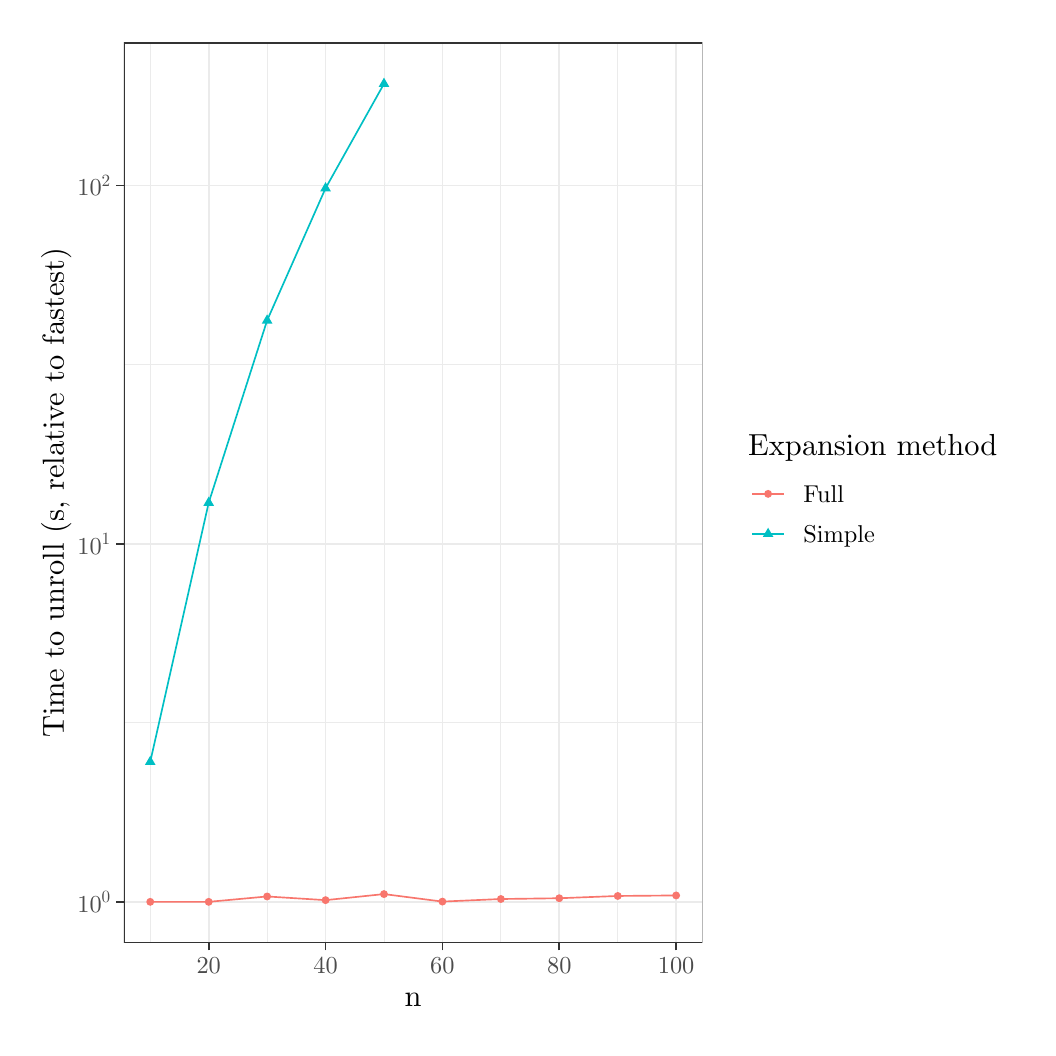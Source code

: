 % Created by tikzDevice version 0.12.6 on 2025-06-16 09:22:45
% !TEX encoding = UTF-8 Unicode
\begin{tikzpicture}[x=1pt,y=1pt]
\definecolor{fillColor}{RGB}{255,255,255}
\path[use as bounding box,fill=fillColor,fill opacity=0.00] (0,0) rectangle (361.35,361.35);
\begin{scope}
\path[clip] (  0.00,  0.00) rectangle (361.35,361.35);
\definecolor{drawColor}{RGB}{255,255,255}
\definecolor{fillColor}{RGB}{255,255,255}

\path[draw=drawColor,line width= 0.6pt,line join=round,line cap=round,fill=fillColor] (  0.00,  0.00) rectangle (361.35,361.35);
\end{scope}
\begin{scope}
\path[clip] ( 34.79, 30.69) rectangle (243.82,355.85);
\definecolor{fillColor}{RGB}{255,255,255}

\path[fill=fillColor] ( 34.79, 30.69) rectangle (243.82,355.85);
\definecolor{drawColor}{gray}{0.92}

\path[draw=drawColor,line width= 0.3pt,line join=round] ( 34.79,110.18) --
	(243.82,110.18);

\path[draw=drawColor,line width= 0.3pt,line join=round] ( 34.79,239.60) --
	(243.82,239.60);

\path[draw=drawColor,line width= 0.3pt,line join=round] ( 44.29, 30.69) --
	( 44.29,355.85);

\path[draw=drawColor,line width= 0.3pt,line join=round] ( 86.52, 30.69) --
	( 86.52,355.85);

\path[draw=drawColor,line width= 0.3pt,line join=round] (128.75, 30.69) --
	(128.75,355.85);

\path[draw=drawColor,line width= 0.3pt,line join=round] (170.98, 30.69) --
	(170.98,355.85);

\path[draw=drawColor,line width= 0.3pt,line join=round] (213.21, 30.69) --
	(213.21,355.85);

\path[draw=drawColor,line width= 0.6pt,line join=round] ( 34.79, 45.47) --
	(243.82, 45.47);

\path[draw=drawColor,line width= 0.6pt,line join=round] ( 34.79,174.89) --
	(243.82,174.89);

\path[draw=drawColor,line width= 0.6pt,line join=round] ( 34.79,304.31) --
	(243.82,304.31);

\path[draw=drawColor,line width= 0.6pt,line join=round] ( 65.41, 30.69) --
	( 65.41,355.85);

\path[draw=drawColor,line width= 0.6pt,line join=round] (107.64, 30.69) --
	(107.64,355.85);

\path[draw=drawColor,line width= 0.6pt,line join=round] (149.87, 30.69) --
	(149.87,355.85);

\path[draw=drawColor,line width= 0.6pt,line join=round] (192.09, 30.69) --
	(192.09,355.85);

\path[draw=drawColor,line width= 0.6pt,line join=round] (234.32, 30.69) --
	(234.32,355.85);
\definecolor{drawColor}{RGB}{248,118,109}

\path[draw=drawColor,line width= 0.6pt,line join=round] ( 44.29, 45.47) --
	( 65.41, 45.47) --
	( 86.52, 47.41) --
	(107.64, 46.08) --
	(128.75, 48.27) --
	(149.87, 45.56) --
	(170.98, 46.49) --
	(192.09, 46.77) --
	(213.21, 47.59) --
	(234.32, 47.78);
\definecolor{drawColor}{RGB}{0,191,196}

\path[draw=drawColor,line width= 0.6pt,line join=round] ( 44.29, 96.06) --
	( 65.41,189.69) --
	( 86.52,255.54) --
	(107.64,303.32) --
	(128.75,341.07);
\definecolor{fillColor}{RGB}{248,118,109}

\path[fill=fillColor] ( 44.29, 45.47) circle (  1.43);

\path[fill=fillColor] ( 65.41, 45.47) circle (  1.43);

\path[fill=fillColor] ( 86.52, 47.41) circle (  1.43);

\path[fill=fillColor] (107.64, 46.08) circle (  1.43);

\path[fill=fillColor] (128.75, 48.27) circle (  1.43);

\path[fill=fillColor] (149.87, 45.56) circle (  1.43);

\path[fill=fillColor] (170.98, 46.49) circle (  1.43);

\path[fill=fillColor] (192.09, 46.77) circle (  1.43);

\path[fill=fillColor] (213.21, 47.59) circle (  1.43);

\path[fill=fillColor] (234.32, 47.78) circle (  1.43);
\definecolor{fillColor}{RGB}{0,191,196}

\path[fill=fillColor] ( 44.29, 98.27) --
	( 46.21, 94.95) --
	( 42.37, 94.95) --
	cycle;

\path[fill=fillColor] ( 65.41,191.90) --
	( 67.33,188.58) --
	( 63.49,188.58) --
	cycle;

\path[fill=fillColor] ( 86.52,257.75) --
	( 88.44,254.43) --
	( 84.60,254.43) --
	cycle;

\path[fill=fillColor] (107.64,305.54) --
	(109.56,302.21) --
	(105.71,302.21) --
	cycle;

\path[fill=fillColor] (128.75,343.29) --
	(130.67,339.96) --
	(126.83,339.96) --
	cycle;
\definecolor{drawColor}{gray}{0.20}

\path[draw=drawColor,line width= 0.6pt,line join=round,line cap=round] ( 34.79, 30.69) rectangle (243.82,355.85);
\end{scope}
\begin{scope}
\path[clip] (  0.00,  0.00) rectangle (361.35,361.35);
\definecolor{drawColor}{gray}{0.30}

\node[text=drawColor,anchor=base west,inner sep=0pt, outer sep=0pt, scale=  0.88] at ( 17.96, 41.69) {10};

\node[text=drawColor,anchor=base west,inner sep=0pt, outer sep=0pt, scale=  0.62] at ( 26.76, 45.29) {0};

\node[text=drawColor,anchor=base west,inner sep=0pt, outer sep=0pt, scale=  0.88] at ( 17.96,171.11) {10};

\node[text=drawColor,anchor=base west,inner sep=0pt, outer sep=0pt, scale=  0.62] at ( 26.76,174.71) {1};

\node[text=drawColor,anchor=base west,inner sep=0pt, outer sep=0pt, scale=  0.88] at ( 17.96,300.54) {10};

\node[text=drawColor,anchor=base west,inner sep=0pt, outer sep=0pt, scale=  0.62] at ( 26.76,304.13) {2};
\end{scope}
\begin{scope}
\path[clip] (  0.00,  0.00) rectangle (361.35,361.35);
\definecolor{drawColor}{gray}{0.20}

\path[draw=drawColor,line width= 0.6pt,line join=round] ( 32.04, 45.47) --
	( 34.79, 45.47);

\path[draw=drawColor,line width= 0.6pt,line join=round] ( 32.04,174.89) --
	( 34.79,174.89);

\path[draw=drawColor,line width= 0.6pt,line join=round] ( 32.04,304.31) --
	( 34.79,304.31);
\end{scope}
\begin{scope}
\path[clip] (  0.00,  0.00) rectangle (361.35,361.35);
\definecolor{drawColor}{gray}{0.20}

\path[draw=drawColor,line width= 0.6pt,line join=round] ( 65.41, 27.94) --
	( 65.41, 30.69);

\path[draw=drawColor,line width= 0.6pt,line join=round] (107.64, 27.94) --
	(107.64, 30.69);

\path[draw=drawColor,line width= 0.6pt,line join=round] (149.87, 27.94) --
	(149.87, 30.69);

\path[draw=drawColor,line width= 0.6pt,line join=round] (192.09, 27.94) --
	(192.09, 30.69);

\path[draw=drawColor,line width= 0.6pt,line join=round] (234.32, 27.94) --
	(234.32, 30.69);
\end{scope}
\begin{scope}
\path[clip] (  0.00,  0.00) rectangle (361.35,361.35);
\definecolor{drawColor}{gray}{0.30}

\node[text=drawColor,anchor=base,inner sep=0pt, outer sep=0pt, scale=  0.88] at ( 65.41, 19.68) {20};

\node[text=drawColor,anchor=base,inner sep=0pt, outer sep=0pt, scale=  0.88] at (107.64, 19.68) {40};

\node[text=drawColor,anchor=base,inner sep=0pt, outer sep=0pt, scale=  0.88] at (149.87, 19.68) {60};

\node[text=drawColor,anchor=base,inner sep=0pt, outer sep=0pt, scale=  0.88] at (192.09, 19.68) {80};

\node[text=drawColor,anchor=base,inner sep=0pt, outer sep=0pt, scale=  0.88] at (234.32, 19.68) {100};
\end{scope}
\begin{scope}
\path[clip] (  0.00,  0.00) rectangle (361.35,361.35);
\definecolor{drawColor}{RGB}{0,0,0}

\node[text=drawColor,anchor=base,inner sep=0pt, outer sep=0pt, scale=  1.10] at (139.31,  7.64) {n};
\end{scope}
\begin{scope}
\path[clip] (  0.00,  0.00) rectangle (361.35,361.35);
\definecolor{drawColor}{RGB}{0,0,0}

\node[text=drawColor,rotate= 90.00,anchor=base,inner sep=0pt, outer sep=0pt, scale=  1.10] at ( 13.08,193.27) {Time to unroll (s, relative to fastest)};
\end{scope}
\begin{scope}
\path[clip] (  0.00,  0.00) rectangle (361.35,361.35);
\definecolor{fillColor}{RGB}{255,255,255}

\path[fill=fillColor] (254.82,165.71) rectangle (355.85,220.83);
\end{scope}
\begin{scope}
\path[clip] (  0.00,  0.00) rectangle (361.35,361.35);
\definecolor{drawColor}{RGB}{0,0,0}

\node[text=drawColor,anchor=base west,inner sep=0pt, outer sep=0pt, scale=  1.10] at (260.32,206.68) {Expansion method};
\end{scope}
\begin{scope}
\path[clip] (  0.00,  0.00) rectangle (361.35,361.35);
\definecolor{fillColor}{RGB}{255,255,255}

\path[fill=fillColor] (260.32,185.66) rectangle (274.78,200.11);
\end{scope}
\begin{scope}
\path[clip] (  0.00,  0.00) rectangle (361.35,361.35);
\definecolor{drawColor}{RGB}{248,118,109}

\path[draw=drawColor,line width= 0.6pt,line join=round] (261.77,192.89) -- (273.33,192.89);
\end{scope}
\begin{scope}
\path[clip] (  0.00,  0.00) rectangle (361.35,361.35);
\definecolor{fillColor}{RGB}{248,118,109}

\path[fill=fillColor] (267.55,192.89) circle (  1.43);
\end{scope}
\begin{scope}
\path[clip] (  0.00,  0.00) rectangle (361.35,361.35);
\definecolor{fillColor}{RGB}{255,255,255}

\path[fill=fillColor] (260.32,171.21) rectangle (274.78,185.66);
\end{scope}
\begin{scope}
\path[clip] (  0.00,  0.00) rectangle (361.35,361.35);
\definecolor{drawColor}{RGB}{0,191,196}

\path[draw=drawColor,line width= 0.6pt,line join=round] (261.77,178.43) -- (273.33,178.43);
\end{scope}
\begin{scope}
\path[clip] (  0.00,  0.00) rectangle (361.35,361.35);
\definecolor{fillColor}{RGB}{0,191,196}

\path[fill=fillColor] (267.55,180.65) --
	(269.47,177.32) --
	(265.63,177.32) --
	cycle;
\end{scope}
\begin{scope}
\path[clip] (  0.00,  0.00) rectangle (361.35,361.35);
\definecolor{drawColor}{RGB}{0,0,0}

\node[text=drawColor,anchor=base west,inner sep=0pt, outer sep=0pt, scale=  0.88] at (280.28,189.86) {Full};
\end{scope}
\begin{scope}
\path[clip] (  0.00,  0.00) rectangle (361.35,361.35);
\definecolor{drawColor}{RGB}{0,0,0}

\node[text=drawColor,anchor=base west,inner sep=0pt, outer sep=0pt, scale=  0.88] at (280.28,175.40) {Simple};
\end{scope}
\end{tikzpicture}
